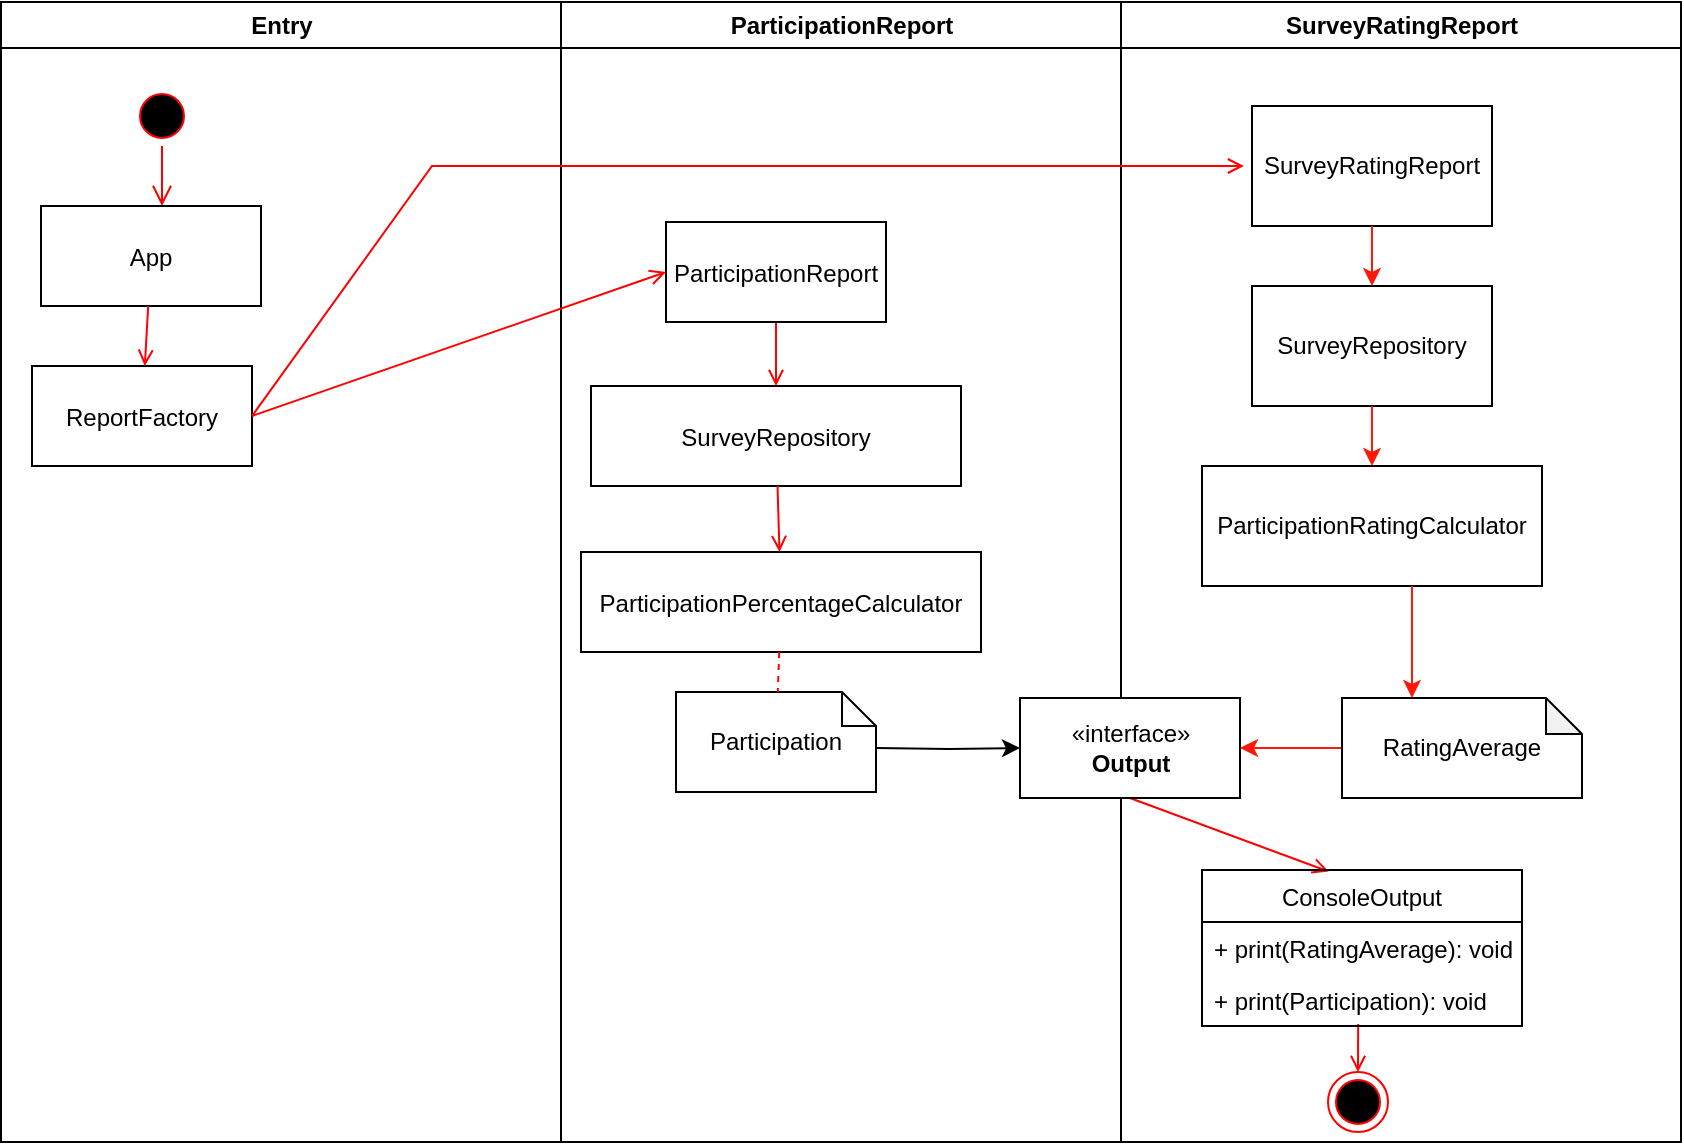 <mxfile version="14.3.1" type="device"><diagram name="Page-1" id="e7e014a7-5840-1c2e-5031-d8a46d1fe8dd"><mxGraphModel dx="1425" dy="801" grid="0" gridSize="10" guides="1" tooltips="1" connect="1" arrows="1" fold="1" page="1" pageScale="1" pageWidth="1169" pageHeight="826" background="#ffffff" math="0" shadow="0"><root><mxCell id="0"/><mxCell id="1" parent="0"/><mxCell id="2" value="Entry" style="swimlane;whiteSpace=wrap" parent="1" vertex="1"><mxGeometry x="164.5" y="128" width="280" height="570" as="geometry"/></mxCell><mxCell id="5" value="" style="ellipse;shape=startState;fillColor=#000000;strokeColor=#ff0000;" parent="2" vertex="1"><mxGeometry x="65.5" y="42" width="30" height="30" as="geometry"/></mxCell><mxCell id="6" value="" style="edgeStyle=elbowEdgeStyle;elbow=horizontal;verticalAlign=bottom;endArrow=open;endSize=8;strokeColor=#FF0000;endFill=1;rounded=0" parent="2" source="5" target="7" edge="1"><mxGeometry x="100" y="40" as="geometry"><mxPoint x="115" y="110" as="targetPoint"/></mxGeometry></mxCell><mxCell id="7" value="App" style="" parent="2" vertex="1"><mxGeometry x="20" y="102" width="110" height="50" as="geometry"/></mxCell><mxCell id="8" value="ReportFactory" style="" parent="2" vertex="1"><mxGeometry x="15.5" y="182" width="110" height="50" as="geometry"/></mxCell><mxCell id="9" value="" style="endArrow=open;strokeColor=#FF0000;endFill=1;rounded=0" parent="2" source="7" target="8" edge="1"><mxGeometry relative="1" as="geometry"/></mxCell><mxCell id="3" value="ParticipationReport" style="swimlane;whiteSpace=wrap" parent="1" vertex="1"><mxGeometry x="444.5" y="128" width="280" height="570" as="geometry"/></mxCell><mxCell id="16" value="SurveyRepository" style="" parent="3" vertex="1"><mxGeometry x="15" y="192" width="185" height="50" as="geometry"/></mxCell><mxCell id="17" value="" style="endArrow=open;strokeColor=#FF0000;endFill=1;rounded=0;exitX=0.5;exitY=1;exitDx=0;exitDy=0;" parent="3" source="10" target="16" edge="1"><mxGeometry relative="1" as="geometry"><mxPoint x="75" y="160" as="sourcePoint"/></mxGeometry></mxCell><mxCell id="18" value="ParticipationPercentageCalculator" style="" parent="3" vertex="1"><mxGeometry x="10" y="275" width="200" height="50" as="geometry"/></mxCell><mxCell id="19" value="" style="endArrow=open;strokeColor=#FF0000;endFill=1;rounded=0" parent="3" source="16" target="18" edge="1"><mxGeometry relative="1" as="geometry"/></mxCell><mxCell id="31" value="Participation" style="shape=note;whiteSpace=wrap;size=17" parent="3" vertex="1"><mxGeometry x="57.5" y="345" width="100" height="50" as="geometry"/></mxCell><mxCell id="32" value="" style="endArrow=none;strokeColor=#FF0000;endFill=0;rounded=0;dashed=1" parent="3" source="18" target="31" edge="1"><mxGeometry relative="1" as="geometry"/></mxCell><mxCell id="10" value="ParticipationReport" style="" parent="3" vertex="1"><mxGeometry x="52.5" y="110" width="110" height="50" as="geometry"/></mxCell><mxCell id="4" value="SurveyRatingReport" style="swimlane;whiteSpace=wrap" parent="1" vertex="1"><mxGeometry x="724.5" y="128" width="280" height="570" as="geometry"/></mxCell><mxCell id="37" value="" style="edgeStyle=none;strokeColor=#FF0000;endArrow=open;endFill=1;rounded=0;exitX=0.5;exitY=1;exitDx=0;exitDy=0;entryX=0.396;entryY=0.01;entryDx=0;entryDy=0;entryPerimeter=0;" parent="4" target="16F3dRjKl-XxCfiLUXn7-50" edge="1" source="16F3dRjKl-XxCfiLUXn7-46"><mxGeometry width="100" height="100" relative="1" as="geometry"><mxPoint x="-30" y="429.5" as="sourcePoint"/><mxPoint x="4.5" y="422" as="targetPoint"/></mxGeometry></mxCell><mxCell id="38" value="" style="ellipse;shape=endState;fillColor=#000000;strokeColor=#ff0000" parent="4" vertex="1"><mxGeometry x="103.5" y="535" width="30" height="30" as="geometry"/></mxCell><mxCell id="39" value="" style="endArrow=open;strokeColor=#FF0000;endFill=1;rounded=0;exitX=0.488;exitY=0.962;exitDx=0;exitDy=0;exitPerimeter=0;" parent="4" source="16F3dRjKl-XxCfiLUXn7-52" target="38" edge="1"><mxGeometry relative="1" as="geometry"><mxPoint x="100.5" y="492" as="sourcePoint"/></mxGeometry></mxCell><mxCell id="16F3dRjKl-XxCfiLUXn7-42" value="SurveyRatingReport" style="whiteSpace=wrap;html=1;" vertex="1" parent="4"><mxGeometry x="65.5" y="52" width="120" height="60" as="geometry"/></mxCell><mxCell id="16F3dRjKl-XxCfiLUXn7-46" value="«interface»&lt;br&gt;&lt;b&gt;Output&lt;/b&gt;" style="html=1;" vertex="1" parent="4"><mxGeometry x="-50.5" y="348" width="110" height="50" as="geometry"/></mxCell><mxCell id="16F3dRjKl-XxCfiLUXn7-50" value="ConsoleOutput" style="swimlane;fontStyle=0;childLayout=stackLayout;horizontal=1;startSize=26;fillColor=none;horizontalStack=0;resizeParent=1;resizeParentMax=0;resizeLast=0;collapsible=1;marginBottom=0;" vertex="1" parent="4"><mxGeometry x="40.5" y="434" width="160" height="78" as="geometry"/></mxCell><mxCell id="16F3dRjKl-XxCfiLUXn7-51" value="+ print(RatingAverage): void" style="text;strokeColor=none;fillColor=none;align=left;verticalAlign=top;spacingLeft=4;spacingRight=4;overflow=hidden;rotatable=0;points=[[0,0.5],[1,0.5]];portConstraint=eastwest;" vertex="1" parent="16F3dRjKl-XxCfiLUXn7-50"><mxGeometry y="26" width="160" height="26" as="geometry"/></mxCell><mxCell id="16F3dRjKl-XxCfiLUXn7-52" value="+ print(Participation): void" style="text;strokeColor=none;fillColor=none;align=left;verticalAlign=top;spacingLeft=4;spacingRight=4;overflow=hidden;rotatable=0;points=[[0,0.5],[1,0.5]];portConstraint=eastwest;" vertex="1" parent="16F3dRjKl-XxCfiLUXn7-50"><mxGeometry y="52" width="160" height="26" as="geometry"/></mxCell><mxCell id="16F3dRjKl-XxCfiLUXn7-58" value="SurveyRepository" style="whiteSpace=wrap;html=1;" vertex="1" parent="4"><mxGeometry x="65.5" y="142" width="120" height="60" as="geometry"/></mxCell><mxCell id="16F3dRjKl-XxCfiLUXn7-59" value="" style="edgeStyle=orthogonalEdgeStyle;rounded=0;orthogonalLoop=1;jettySize=auto;html=1;strokeColor=#FF1808;" edge="1" parent="4" source="16F3dRjKl-XxCfiLUXn7-42" target="16F3dRjKl-XxCfiLUXn7-58"><mxGeometry relative="1" as="geometry"/></mxCell><mxCell id="16F3dRjKl-XxCfiLUXn7-60" value="ParticipationRatingCalculator" style="whiteSpace=wrap;html=1;" vertex="1" parent="4"><mxGeometry x="40.5" y="232" width="170" height="60" as="geometry"/></mxCell><mxCell id="16F3dRjKl-XxCfiLUXn7-61" value="" style="edgeStyle=orthogonalEdgeStyle;rounded=0;orthogonalLoop=1;jettySize=auto;html=1;strokeColor=#FF1808;" edge="1" parent="4" source="16F3dRjKl-XxCfiLUXn7-58" target="16F3dRjKl-XxCfiLUXn7-60"><mxGeometry relative="1" as="geometry"/></mxCell><mxCell id="16F3dRjKl-XxCfiLUXn7-66" style="edgeStyle=orthogonalEdgeStyle;rounded=0;orthogonalLoop=1;jettySize=auto;html=1;entryX=1;entryY=0.5;entryDx=0;entryDy=0;strokeColor=#FF1808;" edge="1" parent="4" source="16F3dRjKl-XxCfiLUXn7-64" target="16F3dRjKl-XxCfiLUXn7-46"><mxGeometry relative="1" as="geometry"/></mxCell><mxCell id="16F3dRjKl-XxCfiLUXn7-64" value="RatingAverage" style="shape=note;whiteSpace=wrap;html=1;backgroundOutline=1;darkOpacity=0.05;size=18;" vertex="1" parent="4"><mxGeometry x="110.5" y="348" width="120" height="50" as="geometry"/></mxCell><mxCell id="16F3dRjKl-XxCfiLUXn7-65" value="" style="edgeStyle=orthogonalEdgeStyle;rounded=0;orthogonalLoop=1;jettySize=auto;html=1;strokeColor=#FF1808;" edge="1" parent="4" source="16F3dRjKl-XxCfiLUXn7-60" target="16F3dRjKl-XxCfiLUXn7-64"><mxGeometry relative="1" as="geometry"><Array as="points"><mxPoint x="145.5" y="312"/><mxPoint x="145.5" y="312"/></Array></mxGeometry></mxCell><mxCell id="11" value="" style="endArrow=open;strokeColor=#FF0000;endFill=1;rounded=0;entryX=0;entryY=0.5;entryDx=0;entryDy=0;exitX=1;exitY=0.5;exitDx=0;exitDy=0;" parent="1" source="8" target="10" edge="1"><mxGeometry relative="1" as="geometry"/></mxCell><mxCell id="16F3dRjKl-XxCfiLUXn7-44" value="" style="endArrow=open;strokeColor=#FF0000;endFill=1;rounded=0;exitX=1;exitY=0.5;exitDx=0;exitDy=0;" edge="1" parent="1" source="8"><mxGeometry relative="1" as="geometry"><mxPoint x="278.5" y="398" as="sourcePoint"/><mxPoint x="786" y="210" as="targetPoint"/><Array as="points"><mxPoint x="380" y="210"/></Array></mxGeometry></mxCell><mxCell id="16F3dRjKl-XxCfiLUXn7-48" style="edgeStyle=orthogonalEdgeStyle;rounded=0;orthogonalLoop=1;jettySize=auto;html=1;exitX=1;exitY=0.56;exitDx=0;exitDy=0;exitPerimeter=0;entryX=0;entryY=0.5;entryDx=0;entryDy=0;" edge="1" parent="1" target="16F3dRjKl-XxCfiLUXn7-46"><mxGeometry relative="1" as="geometry"><mxPoint x="602" y="501" as="sourcePoint"/></mxGeometry></mxCell></root></mxGraphModel></diagram></mxfile>